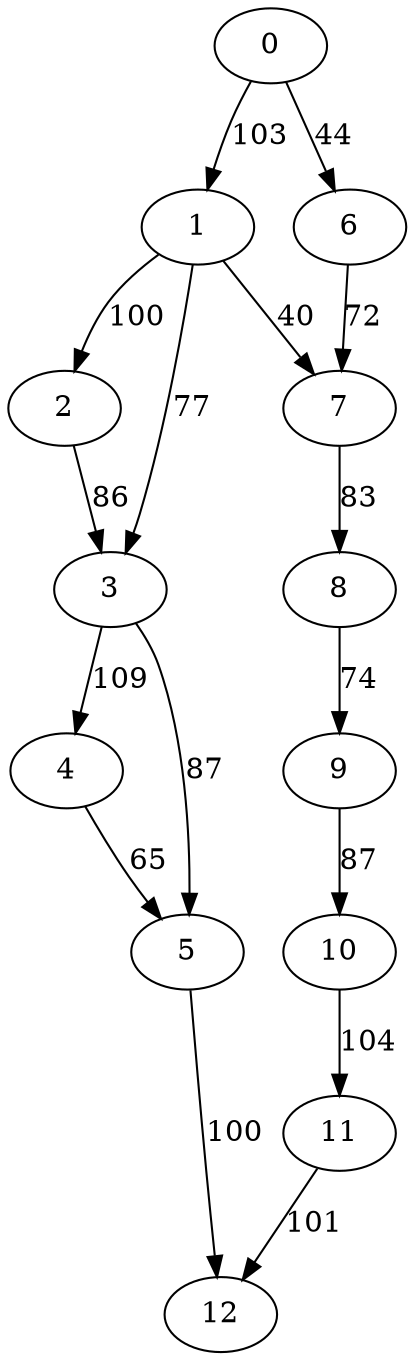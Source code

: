 digraph t10p2r5_16 {
0 -> 1 [ label = 103 ];
0 -> 6 [ label = 44 ];
1 -> 2 [ label = 100 ];
1 -> 3 [ label = 77 ];
1 -> 7 [ label = 40 ];
2 -> 3 [ label = 86 ];
3 -> 4 [ label = 109 ];
3 -> 5 [ label = 87 ];
4 -> 5 [ label = 65 ];
5 -> 12 [ label = 100 ];
6 -> 7 [ label = 72 ];
7 -> 8 [ label = 83 ];
8 -> 9 [ label = 74 ];
9 -> 10 [ label = 87 ];
10 -> 11 [ label = 104 ];
11 -> 12 [ label = 101 ];
 }

